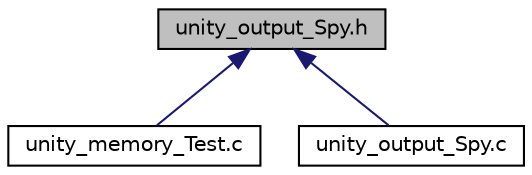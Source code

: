 digraph "unity_output_Spy.h"
{
 // LATEX_PDF_SIZE
  edge [fontname="Helvetica",fontsize="10",labelfontname="Helvetica",labelfontsize="10"];
  node [fontname="Helvetica",fontsize="10",shape=record];
  Node1 [label="unity_output_Spy.h",height=0.2,width=0.4,color="black", fillcolor="grey75", style="filled", fontcolor="black",tooltip=" "];
  Node1 -> Node2 [dir="back",color="midnightblue",fontsize="10",style="solid",fontname="Helvetica"];
  Node2 [label="unity_memory_Test.c",height=0.2,width=0.4,color="black", fillcolor="white", style="filled",URL="$df/d98/a00107.html",tooltip=" "];
  Node1 -> Node3 [dir="back",color="midnightblue",fontsize="10",style="solid",fontname="Helvetica"];
  Node3 [label="unity_output_Spy.c",height=0.2,width=0.4,color="black", fillcolor="white", style="filled",URL="$d3/d00/a00113.html",tooltip=" "];
}
